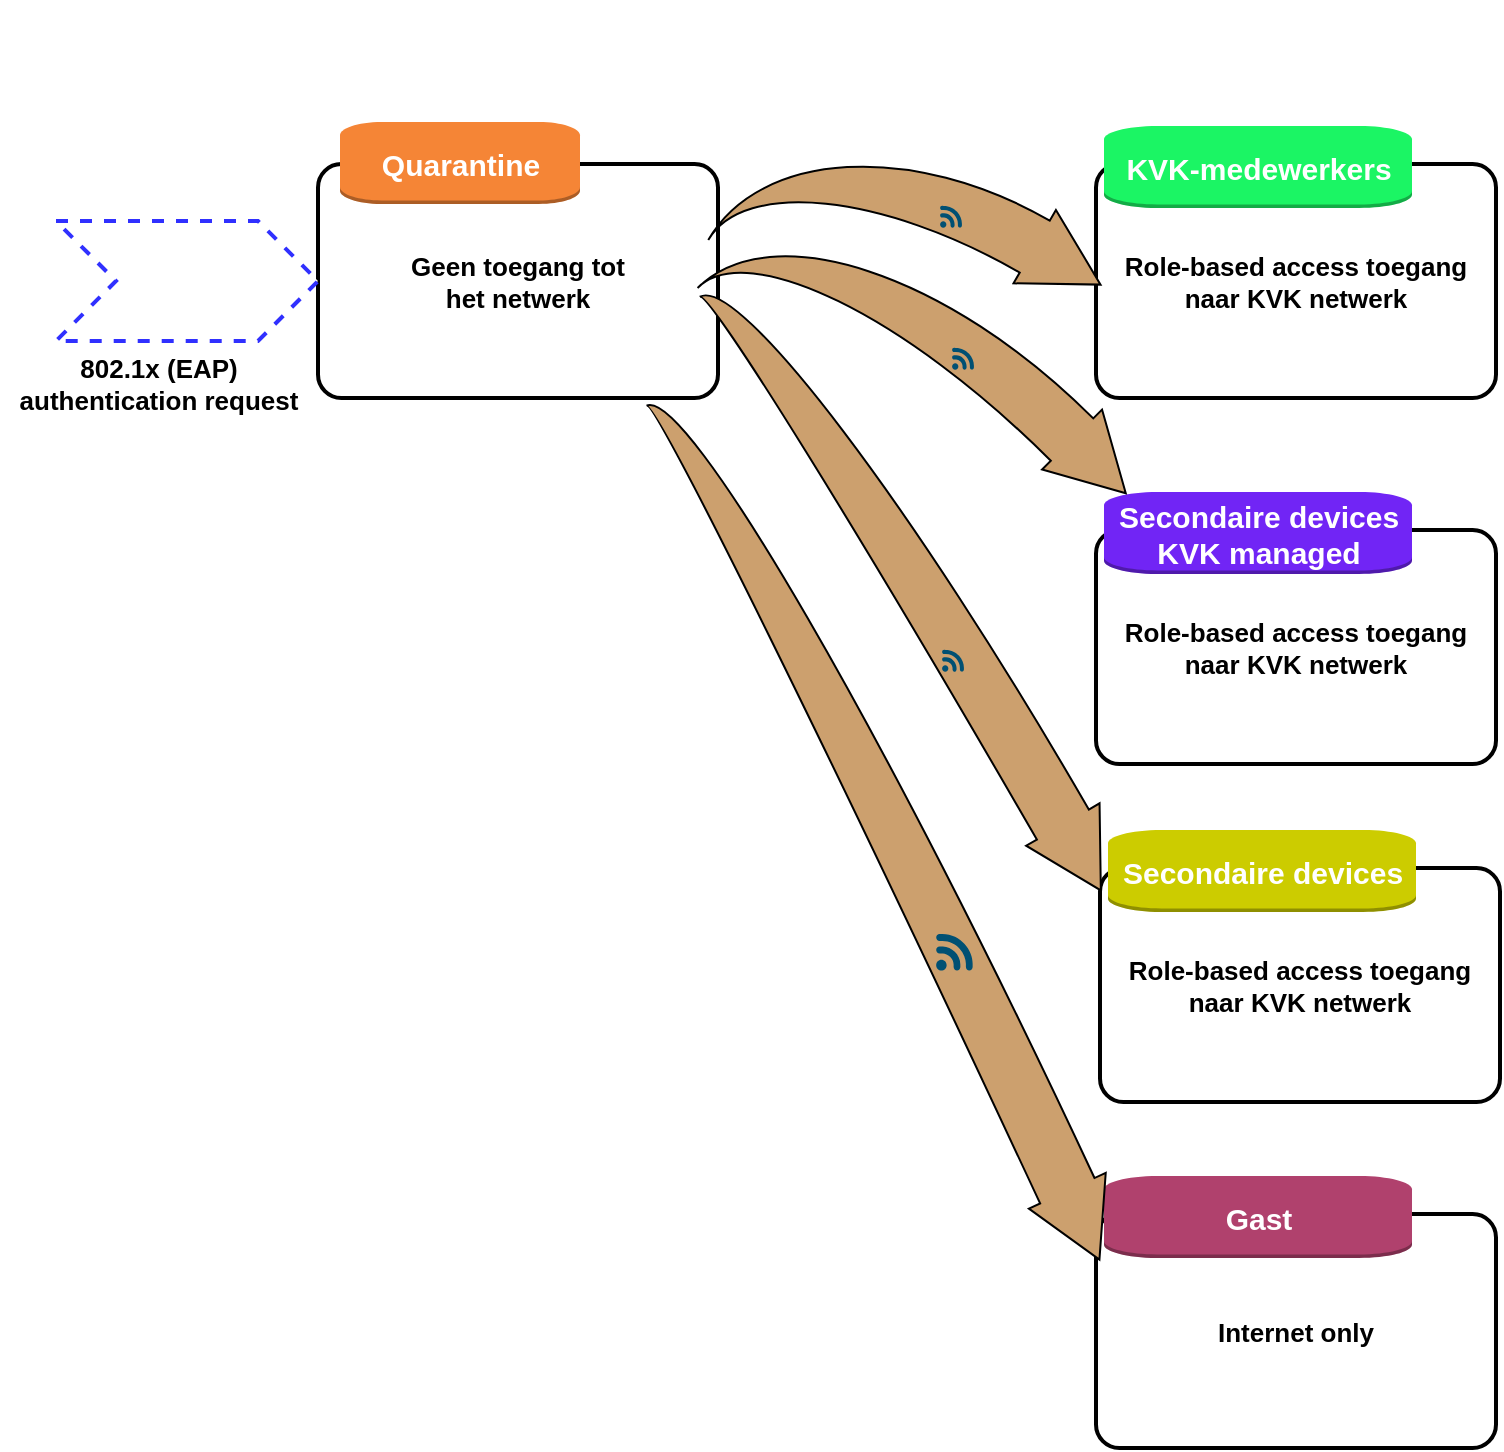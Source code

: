 <mxfile version="20.2.7" type="github">
  <diagram id="1FMob5ikciNaPZrp9ZdB" name="Pagina-1">
    <mxGraphModel dx="1422" dy="762" grid="0" gridSize="10" guides="1" tooltips="1" connect="1" arrows="1" fold="1" page="1" pageScale="1" pageWidth="1169" pageHeight="827" math="0" shadow="0">
      <root>
        <mxCell id="0" />
        <mxCell id="1" parent="0" />
        <mxCell id="d-gC61zfaKFtVP-OxEj3-9" value="Geen toegang tot&#xa;het netwerk" style="rounded=1;arcSize=10;dashed=0;fillColor=none;gradientColor=none;strokeWidth=2;fontSize=13;fontStyle=1" parent="1" vertex="1">
          <mxGeometry x="276" y="130" width="200" height="117" as="geometry" />
        </mxCell>
        <mxCell id="d-gC61zfaKFtVP-OxEj3-10" value="&lt;font color=&quot;#ffffff&quot;&gt;&lt;span style=&quot;font-size: 15px;&quot;&gt;&lt;b&gt;Quarantine&lt;/b&gt;&lt;/span&gt;&lt;/font&gt;" style="dashed=0;html=1;shape=mxgraph.aws3.instance;fillColor=#F58536;gradientColor=none;dashed=0;" parent="1" vertex="1">
          <mxGeometry x="287" y="109" width="120" height="41" as="geometry" />
        </mxCell>
        <mxCell id="d-gC61zfaKFtVP-OxEj3-15" value="" style="group" parent="1" vertex="1" connectable="0">
          <mxGeometry x="145" y="158.5" width="131" height="60" as="geometry" />
        </mxCell>
        <mxCell id="d-gC61zfaKFtVP-OxEj3-14" value="" style="html=1;shadow=0;dashed=1;align=center;verticalAlign=middle;shape=mxgraph.arrows2.arrow;dy=0;dx=30;notch=30;fontSize=13;fontColor=#FFFFFF;strokeColor=#3030FF;strokeWidth=2;" parent="d-gC61zfaKFtVP-OxEj3-15" vertex="1">
          <mxGeometry width="131" height="60" as="geometry" />
        </mxCell>
        <mxCell id="d-gC61zfaKFtVP-OxEj3-12" value="" style="shape=image;html=1;verticalAlign=top;verticalLabelPosition=bottom;labelBackgroundColor=#ffffff;imageAspect=0;aspect=fixed;image=https://cdn1.iconfinder.com/data/icons/unicons-line-vol-5/24/shield-question-128.png;fontSize=13;fontColor=#FFFFFF;" parent="d-gC61zfaKFtVP-OxEj3-15" vertex="1">
          <mxGeometry x="34.536" width="60" height="60" as="geometry" />
        </mxCell>
        <mxCell id="d-gC61zfaKFtVP-OxEj3-16" value="&lt;font color=&quot;#000000&quot;&gt;&lt;b&gt;802.1x (EAP)&lt;br&gt;authentication request&lt;/b&gt;&lt;/font&gt;" style="text;html=1;resizable=0;autosize=1;align=center;verticalAlign=middle;points=[];fillColor=none;strokeColor=none;rounded=0;dashed=1;fontSize=13;fontColor=#FFFFFF;" parent="1" vertex="1">
          <mxGeometry x="117" y="218.5" width="157" height="43" as="geometry" />
        </mxCell>
        <mxCell id="d-gC61zfaKFtVP-OxEj3-19" value="" style="group" parent="1" vertex="1" connectable="0">
          <mxGeometry x="665" y="111" width="200" height="136" as="geometry" />
        </mxCell>
        <mxCell id="d-gC61zfaKFtVP-OxEj3-17" value="Role-based access toegang&#xa;naar KVK netwerk" style="rounded=1;arcSize=10;dashed=0;fillColor=none;gradientColor=none;strokeWidth=2;fontSize=13;fontStyle=1" parent="d-gC61zfaKFtVP-OxEj3-19" vertex="1">
          <mxGeometry y="19" width="200" height="117" as="geometry" />
        </mxCell>
        <mxCell id="d-gC61zfaKFtVP-OxEj3-18" value="&lt;font color=&quot;#ffffff&quot;&gt;&lt;span style=&quot;font-size: 15px;&quot;&gt;&lt;b&gt;KVK-medewerkers&lt;/b&gt;&lt;/span&gt;&lt;/font&gt;" style="dashed=0;html=1;shape=mxgraph.aws3.instance;fillColor=#1BF564;gradientColor=none;dashed=0;" parent="d-gC61zfaKFtVP-OxEj3-19" vertex="1">
          <mxGeometry x="4" width="154" height="41" as="geometry" />
        </mxCell>
        <mxCell id="d-gC61zfaKFtVP-OxEj3-20" value="" style="group" parent="1" vertex="1" connectable="0">
          <mxGeometry x="665" y="294" width="200" height="136" as="geometry" />
        </mxCell>
        <mxCell id="d-gC61zfaKFtVP-OxEj3-21" value="Role-based access toegang&#xa;naar KVK netwerk" style="rounded=1;arcSize=10;dashed=0;fillColor=none;gradientColor=none;strokeWidth=2;fontSize=13;fontStyle=1" parent="d-gC61zfaKFtVP-OxEj3-20" vertex="1">
          <mxGeometry y="19" width="200" height="117" as="geometry" />
        </mxCell>
        <mxCell id="d-gC61zfaKFtVP-OxEj3-22" value="&lt;font color=&quot;#ffffff&quot;&gt;&lt;span style=&quot;font-size: 15px;&quot;&gt;&lt;b&gt;Secondaire devices&lt;br&gt;KVK managed&lt;br&gt;&lt;/b&gt;&lt;/span&gt;&lt;/font&gt;" style="dashed=0;html=1;shape=mxgraph.aws3.instance;fillColor=#7125F5;gradientColor=none;dashed=0;" parent="d-gC61zfaKFtVP-OxEj3-20" vertex="1">
          <mxGeometry x="4" width="154" height="41" as="geometry" />
        </mxCell>
        <mxCell id="d-gC61zfaKFtVP-OxEj3-23" value="" style="group" parent="1" vertex="1" connectable="0">
          <mxGeometry x="665" y="636" width="200" height="136" as="geometry" />
        </mxCell>
        <mxCell id="d-gC61zfaKFtVP-OxEj3-24" value="Internet only" style="rounded=1;arcSize=10;dashed=0;fillColor=none;gradientColor=none;strokeWidth=2;fontSize=13;fontStyle=1" parent="d-gC61zfaKFtVP-OxEj3-23" vertex="1">
          <mxGeometry y="19" width="200" height="117" as="geometry" />
        </mxCell>
        <mxCell id="d-gC61zfaKFtVP-OxEj3-25" value="&lt;font color=&quot;#ffffff&quot;&gt;&lt;span style=&quot;font-size: 15px;&quot;&gt;&lt;b&gt;Gast&lt;/b&gt;&lt;/span&gt;&lt;/font&gt;" style="dashed=0;html=1;shape=mxgraph.aws3.instance;fillColor=#B0416D;gradientColor=none;dashed=0;" parent="d-gC61zfaKFtVP-OxEj3-23" vertex="1">
          <mxGeometry x="4" width="154" height="41" as="geometry" />
        </mxCell>
        <mxCell id="d-gC61zfaKFtVP-OxEj3-28" value="" style="shape=image;html=1;verticalAlign=top;verticalLabelPosition=bottom;labelBackgroundColor=#ffffff;imageAspect=0;aspect=fixed;image=https://cdn3.iconfinder.com/data/icons/summertime-6/512/direction-128.png;dashed=1;fontSize=13;fontColor=#000000;strokeColor=#3030FF;strokeWidth=2;fillColor=#B0416D;" parent="1" vertex="1">
          <mxGeometry x="395" y="48" width="101" height="101" as="geometry" />
        </mxCell>
        <mxCell id="BnHAYOsMMcYcS3M3SQaV-1" value="" style="group" vertex="1" connectable="0" parent="1">
          <mxGeometry x="667" y="463" width="200" height="136" as="geometry" />
        </mxCell>
        <mxCell id="BnHAYOsMMcYcS3M3SQaV-2" value="Role-based access toegang&#xa;naar KVK netwerk" style="rounded=1;arcSize=10;dashed=0;fillColor=none;gradientColor=none;strokeWidth=2;fontSize=13;fontStyle=1" vertex="1" parent="BnHAYOsMMcYcS3M3SQaV-1">
          <mxGeometry y="19" width="200" height="117" as="geometry" />
        </mxCell>
        <mxCell id="BnHAYOsMMcYcS3M3SQaV-3" value="&lt;font color=&quot;#ffffff&quot;&gt;&lt;span style=&quot;font-size: 15px;&quot;&gt;&lt;b&gt;Secondaire devices&lt;br&gt;&lt;/b&gt;&lt;/span&gt;&lt;/font&gt;" style="dashed=0;html=1;shape=mxgraph.aws3.instance;fillColor=#CCCC00;gradientColor=none;dashed=0;" vertex="1" parent="BnHAYOsMMcYcS3M3SQaV-1">
          <mxGeometry x="4" width="154" height="41" as="geometry" />
        </mxCell>
        <mxCell id="BnHAYOsMMcYcS3M3SQaV-8" value="" style="html=1;shadow=0;dashed=0;align=center;verticalAlign=middle;shape=mxgraph.arrows2.jumpInArrow;dy=15;dx=38;arrowHead=42.4;fillColor=#CCA06E;rotation=-45;direction=south;" vertex="1" parent="1">
          <mxGeometry x="530.33" y="123.83" width="100" height="224" as="geometry" />
        </mxCell>
        <mxCell id="BnHAYOsMMcYcS3M3SQaV-9" value="" style="html=1;shadow=0;dashed=0;align=center;verticalAlign=middle;shape=mxgraph.arrows2.jumpInArrow;dy=15;dx=38;arrowHead=42.4;fillColor=#CCA06E;rotation=-30;direction=south;" vertex="1" parent="1">
          <mxGeometry x="553.08" y="160.88" width="46.5" height="357.25" as="geometry" />
        </mxCell>
        <mxCell id="BnHAYOsMMcYcS3M3SQaV-11" value="" style="html=1;shadow=0;dashed=0;align=center;verticalAlign=middle;shape=mxgraph.arrows2.jumpInArrow;dy=15;dx=38;arrowHead=42.4;fillColor=#CCA06E;rotation=-25;direction=south;" vertex="1" parent="1">
          <mxGeometry x="540.1" y="218.54" width="46" height="482.63" as="geometry" />
        </mxCell>
        <mxCell id="BnHAYOsMMcYcS3M3SQaV-7" value="" style="html=1;shadow=0;dashed=0;align=center;verticalAlign=middle;shape=mxgraph.arrows2.jumpInArrow;dy=15;dx=38;arrowHead=42.4;fillColor=#CCA06E;rotation=30;" vertex="1" parent="1">
          <mxGeometry x="484" y="120" width="181" height="100" as="geometry" />
        </mxCell>
        <mxCell id="BnHAYOsMMcYcS3M3SQaV-13" value="" style="group" vertex="1" connectable="0" parent="1">
          <mxGeometry x="587" y="148" width="73.03" height="65" as="geometry" />
        </mxCell>
        <mxCell id="d-gC61zfaKFtVP-OxEj3-49" value="" style="points=[[0.005,0.09,0],[0.08,0,0],[0.76,0.25,0],[1,0.92,0],[0.91,0.995,0],[0.57,0.995,0],[0.045,0.955,0],[0.005,0.43,0]];verticalLabelPosition=bottom;sketch=0;html=1;verticalAlign=top;aspect=fixed;align=center;pointerEvents=1;shape=mxgraph.cisco19.3g_4g_indicator;fillColor=#005073;strokeColor=none;dashed=1;fontSize=13;fontColor=#000000;" parent="BnHAYOsMMcYcS3M3SQaV-13" vertex="1">
          <mxGeometry y="2.923" width="10.967" height="10.967" as="geometry" />
        </mxCell>
        <mxCell id="d-gC61zfaKFtVP-OxEj3-52" value="" style="shape=image;html=1;verticalAlign=top;verticalLabelPosition=bottom;labelBackgroundColor=#ffffff;imageAspect=0;aspect=fixed;image=https://cdn1.iconfinder.com/data/icons/computer-hardware-glyphs-vol-1/52/cable__plug__tech__charging__usb__connector__device-128.png;dashed=1;sketch=0;fontSize=13;fontColor=#000000;strokeColor=#3030FF;strokeWidth=2;fillColor=#B0416D;" parent="BnHAYOsMMcYcS3M3SQaV-13" vertex="1">
          <mxGeometry x="12.601" width="16.14" height="16.14" as="geometry" />
        </mxCell>
        <mxCell id="BnHAYOsMMcYcS3M3SQaV-18" value="" style="group" vertex="1" connectable="0" parent="1">
          <mxGeometry x="593" y="219" width="73.03" height="65" as="geometry" />
        </mxCell>
        <mxCell id="BnHAYOsMMcYcS3M3SQaV-19" value="" style="points=[[0.005,0.09,0],[0.08,0,0],[0.76,0.25,0],[1,0.92,0],[0.91,0.995,0],[0.57,0.995,0],[0.045,0.955,0],[0.005,0.43,0]];verticalLabelPosition=bottom;sketch=0;html=1;verticalAlign=top;aspect=fixed;align=center;pointerEvents=1;shape=mxgraph.cisco19.3g_4g_indicator;fillColor=#005073;strokeColor=none;dashed=1;fontSize=13;fontColor=#000000;" vertex="1" parent="BnHAYOsMMcYcS3M3SQaV-18">
          <mxGeometry y="2.923" width="10.967" height="10.967" as="geometry" />
        </mxCell>
        <mxCell id="BnHAYOsMMcYcS3M3SQaV-20" value="" style="shape=image;html=1;verticalAlign=top;verticalLabelPosition=bottom;labelBackgroundColor=#ffffff;imageAspect=0;aspect=fixed;image=https://cdn1.iconfinder.com/data/icons/computer-hardware-glyphs-vol-1/52/cable__plug__tech__charging__usb__connector__device-128.png;dashed=1;sketch=0;fontSize=13;fontColor=#000000;strokeColor=#3030FF;strokeWidth=2;fillColor=#B0416D;" vertex="1" parent="BnHAYOsMMcYcS3M3SQaV-18">
          <mxGeometry x="12.601" width="16.14" height="16.14" as="geometry" />
        </mxCell>
        <mxCell id="BnHAYOsMMcYcS3M3SQaV-21" value="" style="group" vertex="1" connectable="0" parent="1">
          <mxGeometry x="588" y="370" width="73.03" height="65" as="geometry" />
        </mxCell>
        <mxCell id="BnHAYOsMMcYcS3M3SQaV-22" value="" style="points=[[0.005,0.09,0],[0.08,0,0],[0.76,0.25,0],[1,0.92,0],[0.91,0.995,0],[0.57,0.995,0],[0.045,0.955,0],[0.005,0.43,0]];verticalLabelPosition=bottom;sketch=0;html=1;verticalAlign=top;aspect=fixed;align=center;pointerEvents=1;shape=mxgraph.cisco19.3g_4g_indicator;fillColor=#005073;strokeColor=none;dashed=1;fontSize=13;fontColor=#000000;" vertex="1" parent="BnHAYOsMMcYcS3M3SQaV-21">
          <mxGeometry y="2.923" width="10.967" height="10.967" as="geometry" />
        </mxCell>
        <mxCell id="BnHAYOsMMcYcS3M3SQaV-23" value="" style="shape=image;html=1;verticalAlign=top;verticalLabelPosition=bottom;labelBackgroundColor=#ffffff;imageAspect=0;aspect=fixed;image=https://cdn1.iconfinder.com/data/icons/computer-hardware-glyphs-vol-1/52/cable__plug__tech__charging__usb__connector__device-128.png;dashed=1;sketch=0;fontSize=13;fontColor=#000000;strokeColor=#3030FF;strokeWidth=2;fillColor=#B0416D;" vertex="1" parent="BnHAYOsMMcYcS3M3SQaV-21">
          <mxGeometry x="12.601" width="16.14" height="16.14" as="geometry" />
        </mxCell>
        <mxCell id="d-gC61zfaKFtVP-OxEj3-55" value="" style="points=[[0.005,0.09,0],[0.08,0,0],[0.76,0.25,0],[1,0.92,0],[0.91,0.995,0],[0.57,0.995,0],[0.045,0.955,0],[0.005,0.43,0]];verticalLabelPosition=bottom;sketch=0;html=1;verticalAlign=top;aspect=fixed;align=center;pointerEvents=1;shape=mxgraph.cisco19.3g_4g_indicator;fillColor=#005073;strokeColor=none;dashed=1;fontSize=13;fontColor=#000000;" parent="1" vertex="1">
          <mxGeometry x="585" y="515" width="18.33" height="18.33" as="geometry" />
        </mxCell>
      </root>
    </mxGraphModel>
  </diagram>
</mxfile>
